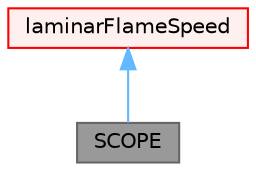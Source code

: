 digraph "SCOPE"
{
 // LATEX_PDF_SIZE
  bgcolor="transparent";
  edge [fontname=Helvetica,fontsize=10,labelfontname=Helvetica,labelfontsize=10];
  node [fontname=Helvetica,fontsize=10,shape=box,height=0.2,width=0.4];
  Node1 [id="Node000001",label="SCOPE",height=0.2,width=0.4,color="gray40", fillcolor="grey60", style="filled", fontcolor="black",tooltip="Laminar flame speed obtained from the SCOPE correlation."];
  Node2 -> Node1 [id="edge1_Node000001_Node000002",dir="back",color="steelblue1",style="solid",tooltip=" "];
  Node2 [id="Node000002",label="laminarFlameSpeed",height=0.2,width=0.4,color="red", fillcolor="#FFF0F0", style="filled",URL="$classFoam_1_1laminarFlameSpeed.html",tooltip="Abstract class for laminar flame speed."];
}
